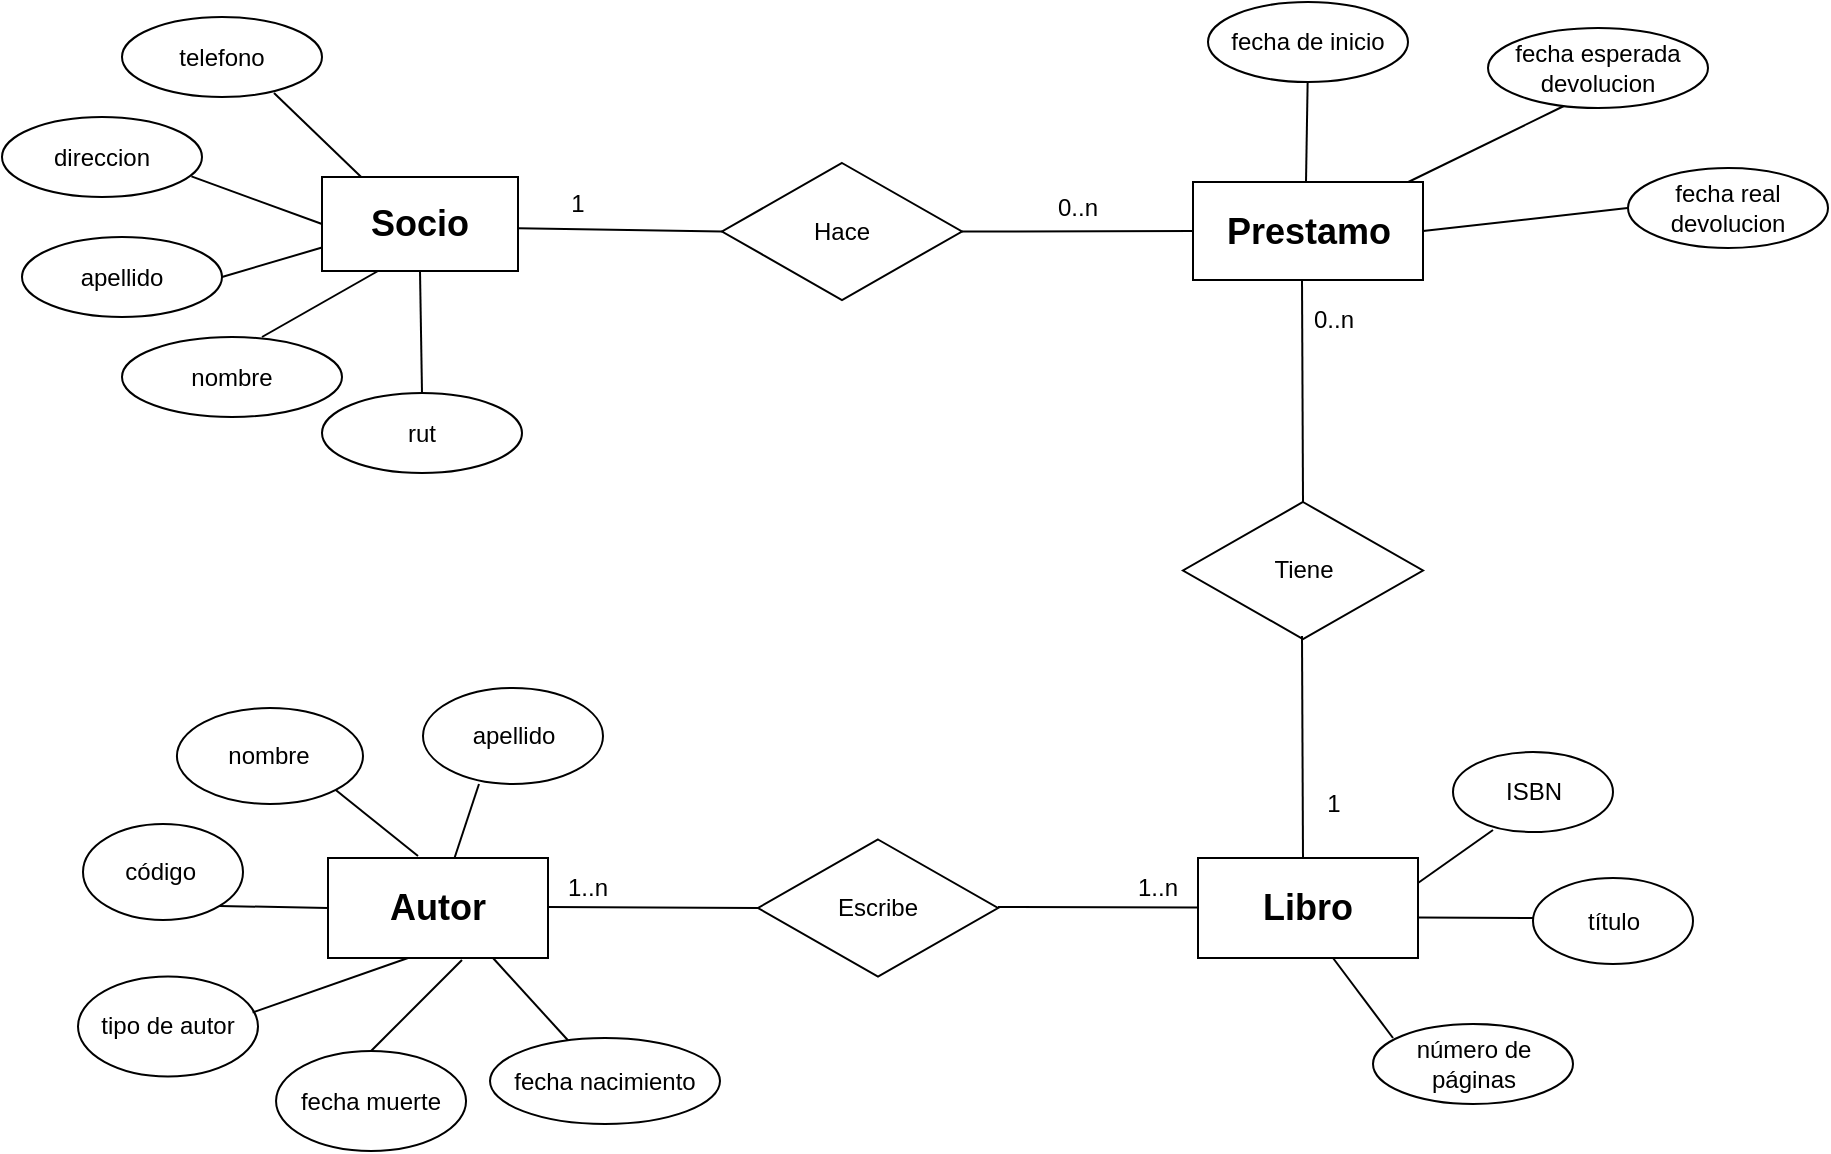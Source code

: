 <mxfile version="14.9.6" type="device" pages="3"><diagram name="modelo conceptual" id="GBG5-qgrnZWgDT4U9TlU"><mxGraphModel dx="1320" dy="2150" grid="1" gridSize="10" guides="1" tooltips="1" connect="1" arrows="1" fold="1" page="1" pageScale="1" pageWidth="1100" pageHeight="850" math="0" shadow="0"><root><mxCell id="XagGExb6PSzuwnZcGFYz-0"/><mxCell id="XagGExb6PSzuwnZcGFYz-1" parent="XagGExb6PSzuwnZcGFYz-0"/><mxCell id="XagGExb6PSzuwnZcGFYz-2" value="&lt;h2&gt;Prestamo&lt;/h2&gt;" style="rounded=0;whiteSpace=wrap;html=1;" vertex="1" parent="XagGExb6PSzuwnZcGFYz-1"><mxGeometry x="677.5" y="-1520" width="115" height="49" as="geometry"/></mxCell><mxCell id="XagGExb6PSzuwnZcGFYz-3" value="fecha de inicio" style="ellipse;whiteSpace=wrap;html=1;align=center;" vertex="1" parent="XagGExb6PSzuwnZcGFYz-1"><mxGeometry x="685" y="-1610" width="100" height="40" as="geometry"/></mxCell><mxCell id="XagGExb6PSzuwnZcGFYz-4" value="fecha esperada devolucion" style="ellipse;whiteSpace=wrap;html=1;align=center;" vertex="1" parent="XagGExb6PSzuwnZcGFYz-1"><mxGeometry x="825" y="-1597" width="110" height="40" as="geometry"/></mxCell><mxCell id="XagGExb6PSzuwnZcGFYz-5" value="" style="endArrow=none;html=1;exitX=0.345;exitY=0.975;exitDx=0;exitDy=0;exitPerimeter=0;" edge="1" parent="XagGExb6PSzuwnZcGFYz-1" source="XagGExb6PSzuwnZcGFYz-4" target="XagGExb6PSzuwnZcGFYz-2"><mxGeometry width="50" height="50" relative="1" as="geometry"><mxPoint x="845" y="-1554" as="sourcePoint"/><mxPoint x="854.5" y="-1517" as="targetPoint"/></mxGeometry></mxCell><mxCell id="XagGExb6PSzuwnZcGFYz-6" value="" style="endArrow=none;html=1;" edge="1" parent="XagGExb6PSzuwnZcGFYz-1"><mxGeometry width="50" height="50" relative="1" as="geometry"><mxPoint x="734.82" y="-1570" as="sourcePoint"/><mxPoint x="734" y="-1520" as="targetPoint"/></mxGeometry></mxCell><mxCell id="XagGExb6PSzuwnZcGFYz-7" value="fecha real devolucion" style="ellipse;whiteSpace=wrap;html=1;align=center;" vertex="1" parent="XagGExb6PSzuwnZcGFYz-1"><mxGeometry x="895" y="-1527" width="100" height="40" as="geometry"/></mxCell><mxCell id="XagGExb6PSzuwnZcGFYz-8" value="" style="endArrow=none;html=1;entryX=1;entryY=0.5;entryDx=0;entryDy=0;" edge="1" parent="XagGExb6PSzuwnZcGFYz-1" target="XagGExb6PSzuwnZcGFYz-2"><mxGeometry width="50" height="50" relative="1" as="geometry"><mxPoint x="894.82" y="-1507" as="sourcePoint"/><mxPoint x="814.995" y="-1447.006" as="targetPoint"/></mxGeometry></mxCell><mxCell id="XagGExb6PSzuwnZcGFYz-9" value="&lt;h2&gt;Socio&lt;/h2&gt;" style="rounded=0;whiteSpace=wrap;html=1;" vertex="1" parent="XagGExb6PSzuwnZcGFYz-1"><mxGeometry x="242" y="-1522.5" width="98" height="47" as="geometry"/></mxCell><mxCell id="XagGExb6PSzuwnZcGFYz-10" value="rut" style="ellipse;whiteSpace=wrap;html=1;align=center;" vertex="1" parent="XagGExb6PSzuwnZcGFYz-1"><mxGeometry x="242" y="-1414.5" width="100" height="40" as="geometry"/></mxCell><mxCell id="XagGExb6PSzuwnZcGFYz-11" value="nombre" style="ellipse;whiteSpace=wrap;html=1;align=center;" vertex="1" parent="XagGExb6PSzuwnZcGFYz-1"><mxGeometry x="142" y="-1442.5" width="110" height="40" as="geometry"/></mxCell><mxCell id="XagGExb6PSzuwnZcGFYz-12" value="" style="endArrow=none;html=1;exitX=0.5;exitY=1;exitDx=0;exitDy=0;entryX=0.5;entryY=0;entryDx=0;entryDy=0;" edge="1" parent="XagGExb6PSzuwnZcGFYz-1" source="XagGExb6PSzuwnZcGFYz-9" target="XagGExb6PSzuwnZcGFYz-10"><mxGeometry width="50" height="50" relative="1" as="geometry"><mxPoint x="292.32" y="-1462.5" as="sourcePoint"/><mxPoint x="280" y="-1414.5" as="targetPoint"/></mxGeometry></mxCell><mxCell id="XagGExb6PSzuwnZcGFYz-13" value="apellido" style="ellipse;whiteSpace=wrap;html=1;align=center;" vertex="1" parent="XagGExb6PSzuwnZcGFYz-1"><mxGeometry x="92" y="-1492.5" width="100" height="40" as="geometry"/></mxCell><mxCell id="XagGExb6PSzuwnZcGFYz-14" value="direccion" style="ellipse;whiteSpace=wrap;html=1;align=center;" vertex="1" parent="XagGExb6PSzuwnZcGFYz-1"><mxGeometry x="82" y="-1552.5" width="100" height="40" as="geometry"/></mxCell><mxCell id="XagGExb6PSzuwnZcGFYz-15" value="telefono" style="ellipse;whiteSpace=wrap;html=1;align=center;" vertex="1" parent="XagGExb6PSzuwnZcGFYz-1"><mxGeometry x="142" y="-1602.5" width="100" height="40" as="geometry"/></mxCell><mxCell id="XagGExb6PSzuwnZcGFYz-16" value="" style="endArrow=none;html=1;" edge="1" parent="XagGExb6PSzuwnZcGFYz-1"><mxGeometry width="50" height="50" relative="1" as="geometry"><mxPoint x="270" y="-1475.5" as="sourcePoint"/><mxPoint x="212" y="-1442.5" as="targetPoint"/><Array as="points"/></mxGeometry></mxCell><mxCell id="XagGExb6PSzuwnZcGFYz-17" value="" style="endArrow=none;html=1;entryX=1;entryY=0.5;entryDx=0;entryDy=0;exitX=0;exitY=0.75;exitDx=0;exitDy=0;" edge="1" parent="XagGExb6PSzuwnZcGFYz-1" source="XagGExb6PSzuwnZcGFYz-9" target="XagGExb6PSzuwnZcGFYz-13"><mxGeometry width="50" height="50" relative="1" as="geometry"><mxPoint x="234" y="-1492.5" as="sourcePoint"/><mxPoint x="192" y="-1462.5" as="targetPoint"/><Array as="points"/></mxGeometry></mxCell><mxCell id="XagGExb6PSzuwnZcGFYz-18" value="" style="endArrow=none;html=1;entryX=0.2;entryY=0;entryDx=0;entryDy=0;entryPerimeter=0;" edge="1" parent="XagGExb6PSzuwnZcGFYz-1" target="XagGExb6PSzuwnZcGFYz-9"><mxGeometry width="50" height="50" relative="1" as="geometry"><mxPoint x="218" y="-1564.5" as="sourcePoint"/><mxPoint x="256" y="-1534.5" as="targetPoint"/><Array as="points"/></mxGeometry></mxCell><mxCell id="XagGExb6PSzuwnZcGFYz-19" value="" style="endArrow=none;html=1;entryX=0;entryY=0.5;entryDx=0;entryDy=0;" edge="1" parent="XagGExb6PSzuwnZcGFYz-1" target="XagGExb6PSzuwnZcGFYz-9"><mxGeometry width="50" height="50" relative="1" as="geometry"><mxPoint x="176.708" y="-1522.787" as="sourcePoint"/><mxPoint x="232.04" y="-1510.5" as="targetPoint"/><Array as="points"/></mxGeometry></mxCell><mxCell id="XagGExb6PSzuwnZcGFYz-20" value="Hace" style="rhombus;whiteSpace=wrap;html=1;" vertex="1" parent="XagGExb6PSzuwnZcGFYz-1"><mxGeometry x="442" y="-1529.5" width="120" height="68.5" as="geometry"/></mxCell><mxCell id="XagGExb6PSzuwnZcGFYz-21" value="" style="endArrow=none;html=1;entryX=0;entryY=0.5;entryDx=0;entryDy=0;exitX=1;exitY=0.545;exitDx=0;exitDy=0;exitPerimeter=0;" edge="1" parent="XagGExb6PSzuwnZcGFYz-1" source="XagGExb6PSzuwnZcGFYz-9" target="XagGExb6PSzuwnZcGFYz-20"><mxGeometry width="50" height="50" relative="1" as="geometry"><mxPoint x="352" y="-1495.5" as="sourcePoint"/><mxPoint x="422" y="-1498.5" as="targetPoint"/></mxGeometry></mxCell><mxCell id="XagGExb6PSzuwnZcGFYz-22" value="&lt;h2&gt;Libro&lt;/h2&gt;" style="rounded=0;whiteSpace=wrap;html=1;" vertex="1" parent="XagGExb6PSzuwnZcGFYz-1"><mxGeometry x="680" y="-1182" width="110" height="50" as="geometry"/></mxCell><mxCell id="XagGExb6PSzuwnZcGFYz-23" value="ISBN" style="ellipse;whiteSpace=wrap;html=1;align=center;" vertex="1" parent="XagGExb6PSzuwnZcGFYz-1"><mxGeometry x="807.5" y="-1235" width="80" height="40" as="geometry"/></mxCell><mxCell id="XagGExb6PSzuwnZcGFYz-24" value="título" style="ellipse;whiteSpace=wrap;html=1;align=center;" vertex="1" parent="XagGExb6PSzuwnZcGFYz-1"><mxGeometry x="847.5" y="-1172" width="80" height="43" as="geometry"/></mxCell><mxCell id="XagGExb6PSzuwnZcGFYz-26" value="" style="endArrow=none;html=1;entryX=1;entryY=0.25;entryDx=0;entryDy=0;" edge="1" parent="XagGExb6PSzuwnZcGFYz-1" target="XagGExb6PSzuwnZcGFYz-22"><mxGeometry width="50" height="50" relative="1" as="geometry"><mxPoint x="827.5" y="-1196" as="sourcePoint"/><mxPoint x="675" y="-1142" as="targetPoint"/></mxGeometry></mxCell><mxCell id="XagGExb6PSzuwnZcGFYz-27" value="número de páginas" style="ellipse;whiteSpace=wrap;html=1;align=center;" vertex="1" parent="XagGExb6PSzuwnZcGFYz-1"><mxGeometry x="767.5" y="-1099" width="100" height="40" as="geometry"/></mxCell><mxCell id="XagGExb6PSzuwnZcGFYz-43" value="0..n" style="text;html=1;strokeColor=none;fillColor=none;align=center;verticalAlign=middle;whiteSpace=wrap;rounded=0;sketch=0;" vertex="1" parent="XagGExb6PSzuwnZcGFYz-1"><mxGeometry x="600" y="-1517" width="40" height="20" as="geometry"/></mxCell><mxCell id="XagGExb6PSzuwnZcGFYz-44" value="1" style="text;html=1;strokeColor=none;fillColor=none;align=center;verticalAlign=middle;whiteSpace=wrap;rounded=0;sketch=0;" vertex="1" parent="XagGExb6PSzuwnZcGFYz-1"><mxGeometry x="350" y="-1519.5" width="40" height="20" as="geometry"/></mxCell><mxCell id="XagGExb6PSzuwnZcGFYz-49" value="&lt;h2&gt;Autor&lt;/h2&gt;" style="rounded=0;whiteSpace=wrap;html=1;" vertex="1" parent="XagGExb6PSzuwnZcGFYz-1"><mxGeometry x="245" y="-1182" width="110" height="50" as="geometry"/></mxCell><mxCell id="XagGExb6PSzuwnZcGFYz-56" value="código&amp;nbsp;" style="ellipse;whiteSpace=wrap;html=1;align=center;" vertex="1" parent="XagGExb6PSzuwnZcGFYz-1"><mxGeometry x="122.5" y="-1199" width="80" height="48" as="geometry"/></mxCell><mxCell id="XagGExb6PSzuwnZcGFYz-57" value="nombre" style="ellipse;whiteSpace=wrap;html=1;align=center;" vertex="1" parent="XagGExb6PSzuwnZcGFYz-1"><mxGeometry x="169.46" y="-1257" width="93.04" height="48" as="geometry"/></mxCell><mxCell id="XagGExb6PSzuwnZcGFYz-59" value="apellido" style="ellipse;whiteSpace=wrap;html=1;align=center;" vertex="1" parent="XagGExb6PSzuwnZcGFYz-1"><mxGeometry x="292.5" y="-1267" width="90" height="48" as="geometry"/></mxCell><mxCell id="XagGExb6PSzuwnZcGFYz-61" value="tipo de autor" style="ellipse;whiteSpace=wrap;html=1;align=center;" vertex="1" parent="XagGExb6PSzuwnZcGFYz-1"><mxGeometry x="120" y="-1122.75" width="90" height="50" as="geometry"/></mxCell><mxCell id="XagGExb6PSzuwnZcGFYz-62" value="" style="endArrow=none;html=1;exitX=0.97;exitY=0.36;exitDx=0;exitDy=0;exitPerimeter=0;" edge="1" parent="XagGExb6PSzuwnZcGFYz-1" source="XagGExb6PSzuwnZcGFYz-61"><mxGeometry width="50" height="50" relative="1" as="geometry"><mxPoint x="235" y="-1112" as="sourcePoint"/><mxPoint x="285" y="-1132" as="targetPoint"/></mxGeometry></mxCell><mxCell id="XagGExb6PSzuwnZcGFYz-63" value="fecha nacimiento" style="ellipse;whiteSpace=wrap;html=1;align=center;" vertex="1" parent="XagGExb6PSzuwnZcGFYz-1"><mxGeometry x="326" y="-1092" width="115" height="43" as="geometry"/></mxCell><mxCell id="XagGExb6PSzuwnZcGFYz-64" value="" style="endArrow=none;html=1;entryX=0.75;entryY=1;entryDx=0;entryDy=0;" edge="1" parent="XagGExb6PSzuwnZcGFYz-1" source="XagGExb6PSzuwnZcGFYz-63" target="XagGExb6PSzuwnZcGFYz-49"><mxGeometry width="50" height="50" relative="1" as="geometry"><mxPoint x="235" y="-1027" as="sourcePoint"/><mxPoint x="370" y="-1109" as="targetPoint"/></mxGeometry></mxCell><mxCell id="XagGExb6PSzuwnZcGFYz-68" value="" style="endArrow=none;html=1;entryX=0;entryY=0.5;entryDx=0;entryDy=0;exitX=1;exitY=1;exitDx=0;exitDy=0;" edge="1" parent="XagGExb6PSzuwnZcGFYz-1" source="XagGExb6PSzuwnZcGFYz-56" target="XagGExb6PSzuwnZcGFYz-49"><mxGeometry width="50" height="50" relative="1" as="geometry"><mxPoint x="190" y="-1169" as="sourcePoint"/><mxPoint x="250" y="-1139" as="targetPoint"/></mxGeometry></mxCell><mxCell id="XagGExb6PSzuwnZcGFYz-69" value="" style="endArrow=none;html=1;exitX=0.311;exitY=1;exitDx=0;exitDy=0;exitPerimeter=0;" edge="1" parent="XagGExb6PSzuwnZcGFYz-1" source="XagGExb6PSzuwnZcGFYz-59" target="XagGExb6PSzuwnZcGFYz-49"><mxGeometry width="50" height="50" relative="1" as="geometry"><mxPoint x="196.301" y="-1164.241" as="sourcePoint"/><mxPoint x="255" y="-1147" as="targetPoint"/></mxGeometry></mxCell><mxCell id="XagGExb6PSzuwnZcGFYz-70" value="fecha muerte" style="ellipse;whiteSpace=wrap;html=1;align=center;" vertex="1" parent="XagGExb6PSzuwnZcGFYz-1"><mxGeometry x="219.02" y="-1085.5" width="95" height="50" as="geometry"/></mxCell><mxCell id="XagGExb6PSzuwnZcGFYz-71" value="" style="endArrow=none;html=1;entryX=0.609;entryY=1.02;entryDx=0;entryDy=0;exitX=0.5;exitY=0;exitDx=0;exitDy=0;entryPerimeter=0;" edge="1" parent="XagGExb6PSzuwnZcGFYz-1" source="XagGExb6PSzuwnZcGFYz-70" target="XagGExb6PSzuwnZcGFYz-49"><mxGeometry width="50" height="50" relative="1" as="geometry"><mxPoint x="296.507" y="-1051.948" as="sourcePoint"/><mxPoint x="310" y="-1122" as="targetPoint"/></mxGeometry></mxCell><mxCell id="D4ezFKjHetFp1foCwdSC-1" value="" style="endArrow=none;html=1;entryX=0.409;entryY=-0.02;entryDx=0;entryDy=0;entryPerimeter=0;exitX=1;exitY=1;exitDx=0;exitDy=0;" edge="1" parent="XagGExb6PSzuwnZcGFYz-1" source="XagGExb6PSzuwnZcGFYz-57" target="XagGExb6PSzuwnZcGFYz-49"><mxGeometry width="50" height="50" relative="1" as="geometry"><mxPoint x="252.5" y="-1210" as="sourcePoint"/><mxPoint x="285" y="-1192" as="targetPoint"/></mxGeometry></mxCell><mxCell id="D4ezFKjHetFp1foCwdSC-2" value="" style="endArrow=none;html=1;entryX=1;entryY=0.25;entryDx=0;entryDy=0;" edge="1" parent="XagGExb6PSzuwnZcGFYz-1"><mxGeometry width="50" height="50" relative="1" as="geometry"><mxPoint x="847.5" y="-1152" as="sourcePoint"/><mxPoint x="790" y="-1152.25" as="targetPoint"/></mxGeometry></mxCell><mxCell id="D4ezFKjHetFp1foCwdSC-6" value="" style="endArrow=none;html=1;" edge="1" parent="XagGExb6PSzuwnZcGFYz-1"><mxGeometry width="50" height="50" relative="1" as="geometry"><mxPoint x="777.5" y="-1092" as="sourcePoint"/><mxPoint x="747.5" y="-1132" as="targetPoint"/></mxGeometry></mxCell><mxCell id="D4ezFKjHetFp1foCwdSC-7" value="Escribe" style="rhombus;whiteSpace=wrap;html=1;" vertex="1" parent="XagGExb6PSzuwnZcGFYz-1"><mxGeometry x="460" y="-1191.25" width="120" height="68.5" as="geometry"/></mxCell><mxCell id="D4ezFKjHetFp1foCwdSC-8" value="" style="endArrow=none;html=1;entryX=0;entryY=0.5;entryDx=0;entryDy=0;exitX=1;exitY=0.545;exitDx=0;exitDy=0;exitPerimeter=0;" edge="1" parent="XagGExb6PSzuwnZcGFYz-1" target="D4ezFKjHetFp1foCwdSC-7"><mxGeometry width="50" height="50" relative="1" as="geometry"><mxPoint x="355" y="-1157.5" as="sourcePoint"/><mxPoint x="455" y="-1157.5" as="targetPoint"/></mxGeometry></mxCell><mxCell id="D4ezFKjHetFp1foCwdSC-9" value="" style="endArrow=none;html=1;entryX=0;entryY=0.495;entryDx=0;entryDy=0;exitX=1;exitY=0.5;exitDx=0;exitDy=0;entryPerimeter=0;" edge="1" parent="XagGExb6PSzuwnZcGFYz-1" target="XagGExb6PSzuwnZcGFYz-22"><mxGeometry width="50" height="50" relative="1" as="geometry"><mxPoint x="580" y="-1157.5" as="sourcePoint"/><mxPoint x="675" y="-1157.25" as="targetPoint"/></mxGeometry></mxCell><mxCell id="D4ezFKjHetFp1foCwdSC-12" value="1..n" style="text;html=1;strokeColor=none;fillColor=none;align=center;verticalAlign=middle;whiteSpace=wrap;rounded=0;sketch=0;" vertex="1" parent="XagGExb6PSzuwnZcGFYz-1"><mxGeometry x="640" y="-1177" width="40" height="20" as="geometry"/></mxCell><mxCell id="D4ezFKjHetFp1foCwdSC-13" value="1..n" style="text;html=1;strokeColor=none;fillColor=none;align=center;verticalAlign=middle;whiteSpace=wrap;rounded=0;sketch=0;" vertex="1" parent="XagGExb6PSzuwnZcGFYz-1"><mxGeometry x="355" y="-1177" width="40" height="20" as="geometry"/></mxCell><mxCell id="EhSDGEyrriqgC9Dkad_t-0" value="Tiene" style="rhombus;whiteSpace=wrap;html=1;" vertex="1" parent="XagGExb6PSzuwnZcGFYz-1"><mxGeometry x="672.5" y="-1360" width="120" height="68.5" as="geometry"/></mxCell><mxCell id="EhSDGEyrriqgC9Dkad_t-3" value="" style="endArrow=none;html=1;entryX=0.5;entryY=0;entryDx=0;entryDy=0;" edge="1" parent="XagGExb6PSzuwnZcGFYz-1" target="EhSDGEyrriqgC9Dkad_t-0"><mxGeometry width="50" height="50" relative="1" as="geometry"><mxPoint x="732" y="-1471" as="sourcePoint"/><mxPoint x="732.5" y="-1377" as="targetPoint"/></mxGeometry></mxCell><mxCell id="EhSDGEyrriqgC9Dkad_t-4" value="" style="endArrow=none;html=1;entryX=0.5;entryY=0;entryDx=0;entryDy=0;" edge="1" parent="XagGExb6PSzuwnZcGFYz-1"><mxGeometry width="50" height="50" relative="1" as="geometry"><mxPoint x="732" y="-1293" as="sourcePoint"/><mxPoint x="732.5" y="-1182" as="targetPoint"/></mxGeometry></mxCell><mxCell id="EhSDGEyrriqgC9Dkad_t-6" value="" style="endArrow=none;html=1;entryX=0;entryY=0.5;entryDx=0;entryDy=0;exitX=1;exitY=0.5;exitDx=0;exitDy=0;" edge="1" parent="XagGExb6PSzuwnZcGFYz-1" source="XagGExb6PSzuwnZcGFYz-20" target="XagGExb6PSzuwnZcGFYz-2"><mxGeometry width="50" height="50" relative="1" as="geometry"><mxPoint x="570" y="-1495" as="sourcePoint"/><mxPoint x="664" y="-1490" as="targetPoint"/></mxGeometry></mxCell><mxCell id="35q4FJydd81whCNRlWk8-0" value="0..n" style="text;html=1;strokeColor=none;fillColor=none;align=center;verticalAlign=middle;whiteSpace=wrap;rounded=0;sketch=0;" vertex="1" parent="XagGExb6PSzuwnZcGFYz-1"><mxGeometry x="727.5" y="-1461" width="40" height="20" as="geometry"/></mxCell><mxCell id="zERLQMnfhChrbuSAEgQe-1" value="1" style="text;html=1;strokeColor=none;fillColor=none;align=center;verticalAlign=middle;whiteSpace=wrap;rounded=0;sketch=0;" vertex="1" parent="XagGExb6PSzuwnZcGFYz-1"><mxGeometry x="727.5" y="-1219" width="40" height="20" as="geometry"/></mxCell></root></mxGraphModel></diagram><diagram name="modelo lógico" id="n8UdoJW3yTMSpD-DQdee"><mxGraphModel dx="1320" dy="450" grid="1" gridSize="10" guides="1" tooltips="1" connect="1" arrows="1" fold="1" page="1" pageScale="1" pageWidth="1100" pageHeight="850" math="0" shadow="0"><root><mxCell id="yWZ3XMEmNyBt7MQqmBtU-0"/><mxCell id="yWZ3XMEmNyBt7MQqmBtU-1" parent="yWZ3XMEmNyBt7MQqmBtU-0"/><mxCell id="yWZ3XMEmNyBt7MQqmBtU-2" value="Socio" style="swimlane;fontStyle=0;childLayout=stackLayout;horizontal=1;startSize=26;horizontalStack=0;resizeParent=1;resizeParentMax=0;resizeLast=0;collapsible=1;marginBottom=0;rounded=0;sketch=0;" vertex="1" parent="yWZ3XMEmNyBt7MQqmBtU-1"><mxGeometry x="80" y="40" width="160" height="156" as="geometry"/></mxCell><mxCell id="yWZ3XMEmNyBt7MQqmBtU-3" value="rut [PK]" style="text;strokeColor=none;fillColor=none;align=left;verticalAlign=top;spacingLeft=4;spacingRight=4;overflow=hidden;rotatable=0;points=[[0,0.5],[1,0.5]];portConstraint=eastwest;" vertex="1" parent="yWZ3XMEmNyBt7MQqmBtU-2"><mxGeometry y="26" width="160" height="26" as="geometry"/></mxCell><mxCell id="yWZ3XMEmNyBt7MQqmBtU-4" value="nombre" style="text;strokeColor=none;fillColor=none;align=left;verticalAlign=top;spacingLeft=4;spacingRight=4;overflow=hidden;rotatable=0;points=[[0,0.5],[1,0.5]];portConstraint=eastwest;" vertex="1" parent="yWZ3XMEmNyBt7MQqmBtU-2"><mxGeometry y="52" width="160" height="26" as="geometry"/></mxCell><mxCell id="yWZ3XMEmNyBt7MQqmBtU-5" value="apellido" style="text;strokeColor=none;fillColor=none;align=left;verticalAlign=top;spacingLeft=4;spacingRight=4;overflow=hidden;rotatable=0;points=[[0,0.5],[1,0.5]];portConstraint=eastwest;" vertex="1" parent="yWZ3XMEmNyBt7MQqmBtU-2"><mxGeometry y="78" width="160" height="26" as="geometry"/></mxCell><mxCell id="yWZ3XMEmNyBt7MQqmBtU-6" value="direccion" style="text;strokeColor=none;fillColor=none;align=left;verticalAlign=top;spacingLeft=4;spacingRight=4;overflow=hidden;rotatable=0;points=[[0,0.5],[1,0.5]];portConstraint=eastwest;rounded=0;sketch=0;" vertex="1" parent="yWZ3XMEmNyBt7MQqmBtU-2"><mxGeometry y="104" width="160" height="26" as="geometry"/></mxCell><mxCell id="yWZ3XMEmNyBt7MQqmBtU-7" value="telefono" style="text;strokeColor=none;fillColor=none;align=left;verticalAlign=top;spacingLeft=4;spacingRight=4;overflow=hidden;rotatable=0;points=[[0,0.5],[1,0.5]];portConstraint=eastwest;rounded=0;sketch=0;" vertex="1" parent="yWZ3XMEmNyBt7MQqmBtU-2"><mxGeometry y="130" width="160" height="26" as="geometry"/></mxCell><mxCell id="yWZ3XMEmNyBt7MQqmBtU-12" value="Prestamo" style="swimlane;fontStyle=0;childLayout=stackLayout;horizontal=1;startSize=26;horizontalStack=0;resizeParent=1;resizeParentMax=0;resizeLast=0;collapsible=1;marginBottom=0;rounded=0;sketch=0;" vertex="1" parent="yWZ3XMEmNyBt7MQqmBtU-1"><mxGeometry x="360" y="40" width="160" height="182" as="geometry"/></mxCell><mxCell id="yWZ3XMEmNyBt7MQqmBtU-13" value="id [PK]" style="text;strokeColor=none;fillColor=none;align=left;verticalAlign=top;spacingLeft=4;spacingRight=4;overflow=hidden;rotatable=0;points=[[0,0.5],[1,0.5]];portConstraint=eastwest;" vertex="1" parent="yWZ3XMEmNyBt7MQqmBtU-12"><mxGeometry y="26" width="160" height="26" as="geometry"/></mxCell><mxCell id="yWZ3XMEmNyBt7MQqmBtU-14" value="id_socio [FK]" style="text;strokeColor=none;fillColor=none;align=left;verticalAlign=top;spacingLeft=4;spacingRight=4;overflow=hidden;rotatable=0;points=[[0,0.5],[1,0.5]];portConstraint=eastwest;" vertex="1" parent="yWZ3XMEmNyBt7MQqmBtU-12"><mxGeometry y="52" width="160" height="26" as="geometry"/></mxCell><mxCell id="eT_Gb_eYFRn7RsRx6z0A-3" value="id_libro [FK]" style="text;strokeColor=none;fillColor=none;align=left;verticalAlign=top;spacingLeft=4;spacingRight=4;overflow=hidden;rotatable=0;points=[[0,0.5],[1,0.5]];portConstraint=eastwest;" vertex="1" parent="yWZ3XMEmNyBt7MQqmBtU-12"><mxGeometry y="78" width="160" height="26" as="geometry"/></mxCell><mxCell id="yWZ3XMEmNyBt7MQqmBtU-16" value="fecha inicio" style="text;strokeColor=none;fillColor=none;align=left;verticalAlign=top;spacingLeft=4;spacingRight=4;overflow=hidden;rotatable=0;points=[[0,0.5],[1,0.5]];portConstraint=eastwest;" vertex="1" parent="yWZ3XMEmNyBt7MQqmBtU-12"><mxGeometry y="104" width="160" height="26" as="geometry"/></mxCell><mxCell id="yWZ3XMEmNyBt7MQqmBtU-17" value="fecha esperada devolucion" style="text;strokeColor=none;fillColor=none;align=left;verticalAlign=top;spacingLeft=4;spacingRight=4;overflow=hidden;rotatable=0;points=[[0,0.5],[1,0.5]];portConstraint=eastwest;" vertex="1" parent="yWZ3XMEmNyBt7MQqmBtU-12"><mxGeometry y="130" width="160" height="26" as="geometry"/></mxCell><mxCell id="yWZ3XMEmNyBt7MQqmBtU-18" value="fecha real devolucion" style="text;strokeColor=none;fillColor=none;align=left;verticalAlign=top;spacingLeft=4;spacingRight=4;overflow=hidden;rotatable=0;points=[[0,0.5],[1,0.5]];portConstraint=eastwest;rounded=0;sketch=0;" vertex="1" parent="yWZ3XMEmNyBt7MQqmBtU-12"><mxGeometry y="156" width="160" height="26" as="geometry"/></mxCell><mxCell id="yWZ3XMEmNyBt7MQqmBtU-19" value="" style="endArrow=none;html=1;" edge="1" parent="yWZ3XMEmNyBt7MQqmBtU-1"><mxGeometry width="50" height="50" relative="1" as="geometry"><mxPoint x="240" y="121" as="sourcePoint"/><mxPoint x="360" y="121" as="targetPoint"/></mxGeometry></mxCell><mxCell id="yWZ3XMEmNyBt7MQqmBtU-20" value="1" style="text;html=1;strokeColor=none;fillColor=none;align=center;verticalAlign=middle;whiteSpace=wrap;rounded=0;sketch=0;" vertex="1" parent="yWZ3XMEmNyBt7MQqmBtU-1"><mxGeometry x="240" y="100" width="40" height="20" as="geometry"/></mxCell><mxCell id="yWZ3XMEmNyBt7MQqmBtU-24" value="0..n" style="text;html=1;strokeColor=none;fillColor=none;align=center;verticalAlign=middle;whiteSpace=wrap;rounded=0;sketch=0;" vertex="1" parent="yWZ3XMEmNyBt7MQqmBtU-1"><mxGeometry x="320" y="100" width="40" height="20" as="geometry"/></mxCell><mxCell id="1qu_aNKZKiLM-6sf4G-7-4" value="" style="endArrow=none;html=1;" edge="1" parent="yWZ3XMEmNyBt7MQqmBtU-1"><mxGeometry width="50" height="50" relative="1" as="geometry"><mxPoint x="520" y="121" as="sourcePoint"/><mxPoint x="640" y="121" as="targetPoint"/></mxGeometry></mxCell><mxCell id="1qu_aNKZKiLM-6sf4G-7-5" value="1" style="text;html=1;strokeColor=none;fillColor=none;align=center;verticalAlign=middle;whiteSpace=wrap;rounded=0;sketch=0;" vertex="1" parent="yWZ3XMEmNyBt7MQqmBtU-1"><mxGeometry x="600" y="100" width="40" height="20" as="geometry"/></mxCell><mxCell id="1qu_aNKZKiLM-6sf4G-7-6" value="0..n" style="text;html=1;strokeColor=none;fillColor=none;align=center;verticalAlign=middle;whiteSpace=wrap;rounded=0;sketch=0;" vertex="1" parent="yWZ3XMEmNyBt7MQqmBtU-1"><mxGeometry x="520" y="100" width="40" height="20" as="geometry"/></mxCell><mxCell id="HV5zDLEGL2GszbcBBp9F-0" value="Libro" style="swimlane;fontStyle=0;childLayout=stackLayout;horizontal=1;startSize=26;horizontalStack=0;resizeParent=1;resizeParentMax=0;resizeLast=0;collapsible=1;marginBottom=0;rounded=0;sketch=0;" vertex="1" parent="yWZ3XMEmNyBt7MQqmBtU-1"><mxGeometry x="640" y="40" width="181" height="130" as="geometry"/></mxCell><mxCell id="HV5zDLEGL2GszbcBBp9F-1" value="ISBN [PK]" style="text;strokeColor=none;fillColor=none;align=left;verticalAlign=top;spacingLeft=4;spacingRight=4;overflow=hidden;rotatable=0;points=[[0,0.5],[1,0.5]];portConstraint=eastwest;" vertex="1" parent="HV5zDLEGL2GszbcBBp9F-0"><mxGeometry y="26" width="181" height="26" as="geometry"/></mxCell><mxCell id="HV5zDLEGL2GszbcBBp9F-2" value="título" style="text;strokeColor=none;fillColor=none;align=left;verticalAlign=top;spacingLeft=4;spacingRight=4;overflow=hidden;rotatable=0;points=[[0,0.5],[1,0.5]];portConstraint=eastwest;" vertex="1" parent="HV5zDLEGL2GszbcBBp9F-0"><mxGeometry y="52" width="181" height="26" as="geometry"/></mxCell><mxCell id="HV5zDLEGL2GszbcBBp9F-3" value="paginas" style="text;strokeColor=none;fillColor=none;align=left;verticalAlign=top;spacingLeft=4;spacingRight=4;overflow=hidden;rotatable=0;points=[[0,0.5],[1,0.5]];portConstraint=eastwest;" vertex="1" parent="HV5zDLEGL2GszbcBBp9F-0"><mxGeometry y="78" width="181" height="26" as="geometry"/></mxCell><mxCell id="HV5zDLEGL2GszbcBBp9F-4" value="stock" style="text;strokeColor=none;fillColor=none;align=left;verticalAlign=top;spacingLeft=4;spacingRight=4;overflow=hidden;rotatable=0;points=[[0,0.5],[1,0.5]];portConstraint=eastwest;" vertex="1" parent="HV5zDLEGL2GszbcBBp9F-0"><mxGeometry y="104" width="181" height="26" as="geometry"/></mxCell><mxCell id="HV5zDLEGL2GszbcBBp9F-5" value="Autor" style="swimlane;fontStyle=0;childLayout=stackLayout;horizontal=1;startSize=26;horizontalStack=0;resizeParent=1;resizeParentMax=0;resizeLast=0;collapsible=1;marginBottom=0;rounded=0;sketch=0;" vertex="1" parent="yWZ3XMEmNyBt7MQqmBtU-1"><mxGeometry x="640" y="440" width="180" height="156" as="geometry"/></mxCell><mxCell id="HV5zDLEGL2GszbcBBp9F-6" value="codigo del autor [PK]" style="text;strokeColor=none;fillColor=none;align=left;verticalAlign=top;spacingLeft=4;spacingRight=4;overflow=hidden;rotatable=0;points=[[0,0.5],[1,0.5]];portConstraint=eastwest;rounded=0;sketch=0;" vertex="1" parent="HV5zDLEGL2GszbcBBp9F-5"><mxGeometry y="26" width="180" height="26" as="geometry"/></mxCell><mxCell id="HV5zDLEGL2GszbcBBp9F-7" value="nombre autor" style="text;strokeColor=none;fillColor=none;align=left;verticalAlign=top;spacingLeft=4;spacingRight=4;overflow=hidden;rotatable=0;points=[[0,0.5],[1,0.5]];portConstraint=eastwest;rounded=0;sketch=0;" vertex="1" parent="HV5zDLEGL2GszbcBBp9F-5"><mxGeometry y="52" width="180" height="26" as="geometry"/></mxCell><mxCell id="HV5zDLEGL2GszbcBBp9F-8" value="apellido autor" style="text;strokeColor=none;fillColor=none;align=left;verticalAlign=top;spacingLeft=4;spacingRight=4;overflow=hidden;rotatable=0;points=[[0,0.5],[1,0.5]];portConstraint=eastwest;rounded=0;sketch=0;" vertex="1" parent="HV5zDLEGL2GszbcBBp9F-5"><mxGeometry y="78" width="180" height="26" as="geometry"/></mxCell><mxCell id="HV5zDLEGL2GszbcBBp9F-9" value="fecha de nacimiento" style="text;strokeColor=none;fillColor=none;align=left;verticalAlign=top;spacingLeft=4;spacingRight=4;overflow=hidden;rotatable=0;points=[[0,0.5],[1,0.5]];portConstraint=eastwest;rounded=0;sketch=0;" vertex="1" parent="HV5zDLEGL2GszbcBBp9F-5"><mxGeometry y="104" width="180" height="26" as="geometry"/></mxCell><mxCell id="HV5zDLEGL2GszbcBBp9F-10" value="fecha de muerte" style="text;strokeColor=none;fillColor=none;align=left;verticalAlign=top;spacingLeft=4;spacingRight=4;overflow=hidden;rotatable=0;points=[[0,0.5],[1,0.5]];portConstraint=eastwest;rounded=0;sketch=0;" vertex="1" parent="HV5zDLEGL2GszbcBBp9F-5"><mxGeometry y="130" width="180" height="26" as="geometry"/></mxCell><mxCell id="HV5zDLEGL2GszbcBBp9F-11" value="Libro-Autor" style="swimlane;fontStyle=0;childLayout=stackLayout;horizontal=1;startSize=26;horizontalStack=0;resizeParent=1;resizeParentMax=0;resizeLast=0;collapsible=1;marginBottom=0;rounded=0;sketch=0;" vertex="1" parent="yWZ3XMEmNyBt7MQqmBtU-1"><mxGeometry x="641" y="250" width="180" height="104" as="geometry"/></mxCell><mxCell id="HV5zDLEGL2GszbcBBp9F-12" value="id_libro [PK] [FK]" style="text;strokeColor=none;fillColor=none;align=left;verticalAlign=top;spacingLeft=4;spacingRight=4;overflow=hidden;rotatable=0;points=[[0,0.5],[1,0.5]];portConstraint=eastwest;" vertex="1" parent="HV5zDLEGL2GszbcBBp9F-11"><mxGeometry y="26" width="180" height="26" as="geometry"/></mxCell><mxCell id="HV5zDLEGL2GszbcBBp9F-13" value="id_autor [PK] [FK]" style="text;strokeColor=none;fillColor=none;align=left;verticalAlign=top;spacingLeft=4;spacingRight=4;overflow=hidden;rotatable=0;points=[[0,0.5],[1,0.5]];portConstraint=eastwest;" vertex="1" parent="HV5zDLEGL2GszbcBBp9F-11"><mxGeometry y="52" width="180" height="26" as="geometry"/></mxCell><mxCell id="HV5zDLEGL2GszbcBBp9F-14" value="tipo de autor" style="text;strokeColor=none;fillColor=none;align=left;verticalAlign=top;spacingLeft=4;spacingRight=4;overflow=hidden;rotatable=0;points=[[0,0.5],[1,0.5]];portConstraint=eastwest;" vertex="1" parent="HV5zDLEGL2GszbcBBp9F-11"><mxGeometry y="78" width="180" height="26" as="geometry"/></mxCell><mxCell id="HV5zDLEGL2GszbcBBp9F-15" value="n" style="text;html=1;strokeColor=none;fillColor=none;align=center;verticalAlign=middle;whiteSpace=wrap;rounded=0;sketch=0;" vertex="1" parent="yWZ3XMEmNyBt7MQqmBtU-1"><mxGeometry x="680" y="229" width="40" height="20" as="geometry"/></mxCell><mxCell id="HV5zDLEGL2GszbcBBp9F-16" value="n" style="text;html=1;strokeColor=none;fillColor=none;align=center;verticalAlign=middle;whiteSpace=wrap;rounded=0;sketch=0;" vertex="1" parent="yWZ3XMEmNyBt7MQqmBtU-1"><mxGeometry x="680" y="354" width="40" height="20" as="geometry"/></mxCell><mxCell id="HV5zDLEGL2GszbcBBp9F-17" value="1" style="text;html=1;strokeColor=none;fillColor=none;align=center;verticalAlign=middle;whiteSpace=wrap;rounded=0;sketch=0;" vertex="1" parent="yWZ3XMEmNyBt7MQqmBtU-1"><mxGeometry x="680" y="420" width="40" height="20" as="geometry"/></mxCell><mxCell id="HV5zDLEGL2GszbcBBp9F-18" value="1" style="text;html=1;strokeColor=none;fillColor=none;align=center;verticalAlign=middle;whiteSpace=wrap;rounded=0;sketch=0;" vertex="1" parent="yWZ3XMEmNyBt7MQqmBtU-1"><mxGeometry x="680" y="170" width="40" height="20" as="geometry"/></mxCell><mxCell id="HV5zDLEGL2GszbcBBp9F-19" value="" style="endArrow=none;html=1;" edge="1" parent="yWZ3XMEmNyBt7MQqmBtU-1"><mxGeometry width="50" height="50" relative="1" as="geometry"><mxPoint x="727" y="250" as="sourcePoint"/><mxPoint x="727" y="170" as="targetPoint"/></mxGeometry></mxCell><mxCell id="HV5zDLEGL2GszbcBBp9F-20" value="" style="endArrow=none;html=1;exitX=0.5;exitY=0;exitDx=0;exitDy=0;" edge="1" parent="yWZ3XMEmNyBt7MQqmBtU-1" source="HV5zDLEGL2GszbcBBp9F-5"><mxGeometry width="50" height="50" relative="1" as="geometry"><mxPoint x="730" y="434" as="sourcePoint"/><mxPoint x="730" y="354" as="targetPoint"/></mxGeometry></mxCell></root></mxGraphModel></diagram><diagram name="modelo físico" id="McfQ4ciIYlSjiXNZC9Vn"><mxGraphModel dx="1320" dy="450" grid="1" gridSize="10" guides="1" tooltips="1" connect="1" arrows="1" fold="1" page="1" pageScale="1" pageWidth="1100" pageHeight="850" math="0" shadow="0"><root><mxCell id="uTc_x4YlK_oza0hnQ0H4-0"/><mxCell id="uTc_x4YlK_oza0hnQ0H4-1" parent="uTc_x4YlK_oza0hnQ0H4-0"/><mxCell id="uTc_x4YlK_oza0hnQ0H4-2" value="Socio" style="swimlane;fontStyle=0;childLayout=stackLayout;horizontal=1;startSize=26;horizontalStack=0;resizeParent=1;resizeParentMax=0;resizeLast=0;collapsible=1;marginBottom=0;rounded=0;sketch=0;" vertex="1" parent="uTc_x4YlK_oza0hnQ0H4-1"><mxGeometry x="80" y="40" width="160" height="156" as="geometry"/></mxCell><mxCell id="uTc_x4YlK_oza0hnQ0H4-3" value="rut: VARCHAR(12) [PK]" style="text;strokeColor=none;fillColor=none;align=left;verticalAlign=top;spacingLeft=4;spacingRight=4;overflow=hidden;rotatable=0;points=[[0,0.5],[1,0.5]];portConstraint=eastwest;" vertex="1" parent="uTc_x4YlK_oza0hnQ0H4-2"><mxGeometry y="26" width="160" height="26" as="geometry"/></mxCell><mxCell id="uTc_x4YlK_oza0hnQ0H4-4" value="nombre: VARCHAR(50)" style="text;strokeColor=none;fillColor=none;align=left;verticalAlign=top;spacingLeft=4;spacingRight=4;overflow=hidden;rotatable=0;points=[[0,0.5],[1,0.5]];portConstraint=eastwest;" vertex="1" parent="uTc_x4YlK_oza0hnQ0H4-2"><mxGeometry y="52" width="160" height="26" as="geometry"/></mxCell><mxCell id="uTc_x4YlK_oza0hnQ0H4-5" value="apellido: VARCHAR(50)" style="text;strokeColor=none;fillColor=none;align=left;verticalAlign=top;spacingLeft=4;spacingRight=4;overflow=hidden;rotatable=0;points=[[0,0.5],[1,0.5]];portConstraint=eastwest;" vertex="1" parent="uTc_x4YlK_oza0hnQ0H4-2"><mxGeometry y="78" width="160" height="26" as="geometry"/></mxCell><mxCell id="uTc_x4YlK_oza0hnQ0H4-6" value="direccion: VARCHAR(100)" style="text;strokeColor=none;fillColor=none;align=left;verticalAlign=top;spacingLeft=4;spacingRight=4;overflow=hidden;rotatable=0;points=[[0,0.5],[1,0.5]];portConstraint=eastwest;rounded=0;sketch=0;" vertex="1" parent="uTc_x4YlK_oza0hnQ0H4-2"><mxGeometry y="104" width="160" height="26" as="geometry"/></mxCell><mxCell id="uTc_x4YlK_oza0hnQ0H4-7" value="telefono: INT " style="text;strokeColor=none;fillColor=none;align=left;verticalAlign=top;spacingLeft=4;spacingRight=4;overflow=hidden;rotatable=0;points=[[0,0.5],[1,0.5]];portConstraint=eastwest;rounded=0;sketch=0;" vertex="1" parent="uTc_x4YlK_oza0hnQ0H4-2"><mxGeometry y="130" width="160" height="26" as="geometry"/></mxCell><mxCell id="uTc_x4YlK_oza0hnQ0H4-8" value="Libro" style="swimlane;fontStyle=0;childLayout=stackLayout;horizontal=1;startSize=26;horizontalStack=0;resizeParent=1;resizeParentMax=0;resizeLast=0;collapsible=1;marginBottom=0;rounded=0;sketch=0;" vertex="1" parent="uTc_x4YlK_oza0hnQ0H4-1"><mxGeometry x="680" y="40" width="181" height="130" as="geometry"/></mxCell><mxCell id="uTc_x4YlK_oza0hnQ0H4-9" value="ISBN: BIGINT [PK]" style="text;strokeColor=none;fillColor=none;align=left;verticalAlign=top;spacingLeft=4;spacingRight=4;overflow=hidden;rotatable=0;points=[[0,0.5],[1,0.5]];portConstraint=eastwest;" vertex="1" parent="uTc_x4YlK_oza0hnQ0H4-8"><mxGeometry y="26" width="181" height="26" as="geometry"/></mxCell><mxCell id="uTc_x4YlK_oza0hnQ0H4-10" value="título: VARCHAR(100)" style="text;strokeColor=none;fillColor=none;align=left;verticalAlign=top;spacingLeft=4;spacingRight=4;overflow=hidden;rotatable=0;points=[[0,0.5],[1,0.5]];portConstraint=eastwest;" vertex="1" parent="uTc_x4YlK_oza0hnQ0H4-8"><mxGeometry y="52" width="181" height="26" as="geometry"/></mxCell><mxCell id="uTc_x4YlK_oza0hnQ0H4-11" value="paginas: INT" style="text;strokeColor=none;fillColor=none;align=left;verticalAlign=top;spacingLeft=4;spacingRight=4;overflow=hidden;rotatable=0;points=[[0,0.5],[1,0.5]];portConstraint=eastwest;" vertex="1" parent="uTc_x4YlK_oza0hnQ0H4-8"><mxGeometry y="78" width="181" height="26" as="geometry"/></mxCell><mxCell id="rCXfDY_w3b2zC_IE2mOu-1" value="stock: INT CHECK (stock &gt;= 0)" style="text;strokeColor=none;fillColor=none;align=left;verticalAlign=top;spacingLeft=4;spacingRight=4;overflow=hidden;rotatable=0;points=[[0,0.5],[1,0.5]];portConstraint=eastwest;" vertex="1" parent="uTc_x4YlK_oza0hnQ0H4-8"><mxGeometry y="104" width="181" height="26" as="geometry"/></mxCell><mxCell id="uTc_x4YlK_oza0hnQ0H4-12" value="Prestamo" style="swimlane;fontStyle=0;childLayout=stackLayout;horizontal=1;startSize=26;horizontalStack=0;resizeParent=1;resizeParentMax=0;resizeLast=0;collapsible=1;marginBottom=0;rounded=0;sketch=0;" vertex="1" parent="uTc_x4YlK_oza0hnQ0H4-1"><mxGeometry x="360" y="40" width="200" height="182" as="geometry"/></mxCell><mxCell id="uTc_x4YlK_oza0hnQ0H4-13" value="id: SERIAL [PK]" style="text;strokeColor=none;fillColor=none;align=left;verticalAlign=top;spacingLeft=4;spacingRight=4;overflow=hidden;rotatable=0;points=[[0,0.5],[1,0.5]];portConstraint=eastwest;" vertex="1" parent="uTc_x4YlK_oza0hnQ0H4-12"><mxGeometry y="26" width="200" height="26" as="geometry"/></mxCell><mxCell id="uTc_x4YlK_oza0hnQ0H4-14" value="id_socio: VARCHAR (100) [FK]" style="text;strokeColor=none;fillColor=none;align=left;verticalAlign=top;spacingLeft=4;spacingRight=4;overflow=hidden;rotatable=0;points=[[0,0.5],[1,0.5]];portConstraint=eastwest;" vertex="1" parent="uTc_x4YlK_oza0hnQ0H4-12"><mxGeometry y="52" width="200" height="26" as="geometry"/></mxCell><mxCell id="uTc_x4YlK_oza0hnQ0H4-15" value="id_libro: BIGINT [FK]" style="text;strokeColor=none;fillColor=none;align=left;verticalAlign=top;spacingLeft=4;spacingRight=4;overflow=hidden;rotatable=0;points=[[0,0.5],[1,0.5]];portConstraint=eastwest;" vertex="1" parent="uTc_x4YlK_oza0hnQ0H4-12"><mxGeometry y="78" width="200" height="26" as="geometry"/></mxCell><mxCell id="uTc_x4YlK_oza0hnQ0H4-16" value="fecha inicio: DATE" style="text;strokeColor=none;fillColor=none;align=left;verticalAlign=top;spacingLeft=4;spacingRight=4;overflow=hidden;rotatable=0;points=[[0,0.5],[1,0.5]];portConstraint=eastwest;" vertex="1" parent="uTc_x4YlK_oza0hnQ0H4-12"><mxGeometry y="104" width="200" height="26" as="geometry"/></mxCell><mxCell id="uTc_x4YlK_oza0hnQ0H4-17" value="fecha esperada devolucion: DATE" style="text;strokeColor=none;fillColor=none;align=left;verticalAlign=top;spacingLeft=4;spacingRight=4;overflow=hidden;rotatable=0;points=[[0,0.5],[1,0.5]];portConstraint=eastwest;" vertex="1" parent="uTc_x4YlK_oza0hnQ0H4-12"><mxGeometry y="130" width="200" height="26" as="geometry"/></mxCell><mxCell id="uTc_x4YlK_oza0hnQ0H4-18" value="fecha real devolucion: DATE" style="text;strokeColor=none;fillColor=none;align=left;verticalAlign=top;spacingLeft=4;spacingRight=4;overflow=hidden;rotatable=0;points=[[0,0.5],[1,0.5]];portConstraint=eastwest;rounded=0;sketch=0;" vertex="1" parent="uTc_x4YlK_oza0hnQ0H4-12"><mxGeometry y="156" width="200" height="26" as="geometry"/></mxCell><mxCell id="uTc_x4YlK_oza0hnQ0H4-19" value="" style="endArrow=none;html=1;entryX=1;entryY=1;entryDx=0;entryDy=0;" edge="1" parent="uTc_x4YlK_oza0hnQ0H4-1" target="uTc_x4YlK_oza0hnQ0H4-24"><mxGeometry width="50" height="50" relative="1" as="geometry"><mxPoint x="240" y="120" as="sourcePoint"/><mxPoint x="340" y="120" as="targetPoint"/></mxGeometry></mxCell><mxCell id="uTc_x4YlK_oza0hnQ0H4-20" value="1" style="text;html=1;strokeColor=none;fillColor=none;align=center;verticalAlign=middle;whiteSpace=wrap;rounded=0;sketch=0;" vertex="1" parent="uTc_x4YlK_oza0hnQ0H4-1"><mxGeometry x="240" y="100" width="40" height="20" as="geometry"/></mxCell><mxCell id="uTc_x4YlK_oza0hnQ0H4-24" value="0..n" style="text;html=1;strokeColor=none;fillColor=none;align=center;verticalAlign=middle;whiteSpace=wrap;rounded=0;sketch=0;" vertex="1" parent="uTc_x4YlK_oza0hnQ0H4-1"><mxGeometry x="320" y="100" width="40" height="20" as="geometry"/></mxCell><mxCell id="uTc_x4YlK_oza0hnQ0H4-25" value="Autor" style="swimlane;fontStyle=0;childLayout=stackLayout;horizontal=1;startSize=26;horizontalStack=0;resizeParent=1;resizeParentMax=0;resizeLast=0;collapsible=1;marginBottom=0;rounded=0;sketch=0;" vertex="1" parent="uTc_x4YlK_oza0hnQ0H4-1"><mxGeometry x="680" y="440" width="180" height="156" as="geometry"/></mxCell><mxCell id="uTc_x4YlK_oza0hnQ0H4-26" value="codigo del autor: SERIAL [PK]" style="text;strokeColor=none;fillColor=none;align=left;verticalAlign=top;spacingLeft=4;spacingRight=4;overflow=hidden;rotatable=0;points=[[0,0.5],[1,0.5]];portConstraint=eastwest;rounded=0;sketch=0;" vertex="1" parent="uTc_x4YlK_oza0hnQ0H4-25"><mxGeometry y="26" width="180" height="26" as="geometry"/></mxCell><mxCell id="uTc_x4YlK_oza0hnQ0H4-27" value="nombre autor: VARCHAR(50)" style="text;strokeColor=none;fillColor=none;align=left;verticalAlign=top;spacingLeft=4;spacingRight=4;overflow=hidden;rotatable=0;points=[[0,0.5],[1,0.5]];portConstraint=eastwest;rounded=0;sketch=0;" vertex="1" parent="uTc_x4YlK_oza0hnQ0H4-25"><mxGeometry y="52" width="180" height="26" as="geometry"/></mxCell><mxCell id="uTc_x4YlK_oza0hnQ0H4-28" value="apellido autor: VARCHAR(50)" style="text;strokeColor=none;fillColor=none;align=left;verticalAlign=top;spacingLeft=4;spacingRight=4;overflow=hidden;rotatable=0;points=[[0,0.5],[1,0.5]];portConstraint=eastwest;rounded=0;sketch=0;" vertex="1" parent="uTc_x4YlK_oza0hnQ0H4-25"><mxGeometry y="78" width="180" height="26" as="geometry"/></mxCell><mxCell id="uTc_x4YlK_oza0hnQ0H4-29" value="fecha de nacimiento: DATE " style="text;strokeColor=none;fillColor=none;align=left;verticalAlign=top;spacingLeft=4;spacingRight=4;overflow=hidden;rotatable=0;points=[[0,0.5],[1,0.5]];portConstraint=eastwest;rounded=0;sketch=0;" vertex="1" parent="uTc_x4YlK_oza0hnQ0H4-25"><mxGeometry y="104" width="180" height="26" as="geometry"/></mxCell><mxCell id="uTc_x4YlK_oza0hnQ0H4-30" value="fecha de muerte: DATE" style="text;strokeColor=none;fillColor=none;align=left;verticalAlign=top;spacingLeft=4;spacingRight=4;overflow=hidden;rotatable=0;points=[[0,0.5],[1,0.5]];portConstraint=eastwest;rounded=0;sketch=0;" vertex="1" parent="uTc_x4YlK_oza0hnQ0H4-25"><mxGeometry y="130" width="180" height="26" as="geometry"/></mxCell><mxCell id="uTc_x4YlK_oza0hnQ0H4-32" value="Libro-Autor" style="swimlane;fontStyle=0;childLayout=stackLayout;horizontal=1;startSize=26;horizontalStack=0;resizeParent=1;resizeParentMax=0;resizeLast=0;collapsible=1;marginBottom=0;rounded=0;sketch=0;" vertex="1" parent="uTc_x4YlK_oza0hnQ0H4-1"><mxGeometry x="681" y="250" width="180" height="104" as="geometry"/></mxCell><mxCell id="uTc_x4YlK_oza0hnQ0H4-33" value="id_libro: BIGINT [PK] [FK]" style="text;strokeColor=none;fillColor=none;align=left;verticalAlign=top;spacingLeft=4;spacingRight=4;overflow=hidden;rotatable=0;points=[[0,0.5],[1,0.5]];portConstraint=eastwest;" vertex="1" parent="uTc_x4YlK_oza0hnQ0H4-32"><mxGeometry y="26" width="180" height="26" as="geometry"/></mxCell><mxCell id="uTc_x4YlK_oza0hnQ0H4-34" value="id_autor: INT [PK] [FK]" style="text;strokeColor=none;fillColor=none;align=left;verticalAlign=top;spacingLeft=4;spacingRight=4;overflow=hidden;rotatable=0;points=[[0,0.5],[1,0.5]];portConstraint=eastwest;" vertex="1" parent="uTc_x4YlK_oza0hnQ0H4-32"><mxGeometry y="52" width="180" height="26" as="geometry"/></mxCell><mxCell id="uTc_x4YlK_oza0hnQ0H4-35" value="tipo de autor: VARCHAR(12)" style="text;strokeColor=none;fillColor=none;align=left;verticalAlign=top;spacingLeft=4;spacingRight=4;overflow=hidden;rotatable=0;points=[[0,0.5],[1,0.5]];portConstraint=eastwest;" vertex="1" parent="uTc_x4YlK_oza0hnQ0H4-32"><mxGeometry y="78" width="180" height="26" as="geometry"/></mxCell><mxCell id="uTc_x4YlK_oza0hnQ0H4-38" value="n" style="text;html=1;strokeColor=none;fillColor=none;align=center;verticalAlign=middle;whiteSpace=wrap;rounded=0;sketch=0;" vertex="1" parent="uTc_x4YlK_oza0hnQ0H4-1"><mxGeometry x="720" y="229" width="40" height="20" as="geometry"/></mxCell><mxCell id="Z0d-W5LaD2dLU900Oi_r-0" value="n" style="text;html=1;strokeColor=none;fillColor=none;align=center;verticalAlign=middle;whiteSpace=wrap;rounded=0;sketch=0;" vertex="1" parent="uTc_x4YlK_oza0hnQ0H4-1"><mxGeometry x="720" y="354" width="40" height="20" as="geometry"/></mxCell><mxCell id="qDfjg4tiSqYMq4drd1kk-1" value="" style="endArrow=none;html=1;entryX=1;entryY=1;entryDx=0;entryDy=0;exitX=1;exitY=0.077;exitDx=0;exitDy=0;exitPerimeter=0;" edge="1" parent="uTc_x4YlK_oza0hnQ0H4-1" source="uTc_x4YlK_oza0hnQ0H4-15" target="qDfjg4tiSqYMq4drd1kk-3"><mxGeometry width="50" height="50" relative="1" as="geometry"><mxPoint x="570" y="120" as="sourcePoint"/><mxPoint x="690" y="121" as="targetPoint"/></mxGeometry></mxCell><mxCell id="qDfjg4tiSqYMq4drd1kk-3" value="1" style="text;html=1;strokeColor=none;fillColor=none;align=center;verticalAlign=middle;whiteSpace=wrap;rounded=0;sketch=0;" vertex="1" parent="uTc_x4YlK_oza0hnQ0H4-1"><mxGeometry x="640" y="100" width="40" height="20" as="geometry"/></mxCell><mxCell id="qDfjg4tiSqYMq4drd1kk-4" value="0..n" style="text;html=1;strokeColor=none;fillColor=none;align=center;verticalAlign=middle;whiteSpace=wrap;rounded=0;sketch=0;" vertex="1" parent="uTc_x4YlK_oza0hnQ0H4-1"><mxGeometry x="560" y="100" width="40" height="20" as="geometry"/></mxCell><mxCell id="qDfjg4tiSqYMq4drd1kk-6" value="1" style="text;html=1;strokeColor=none;fillColor=none;align=center;verticalAlign=middle;whiteSpace=wrap;rounded=0;sketch=0;" vertex="1" parent="uTc_x4YlK_oza0hnQ0H4-1"><mxGeometry x="720" y="420" width="40" height="20" as="geometry"/></mxCell><mxCell id="qDfjg4tiSqYMq4drd1kk-7" value="1" style="text;html=1;strokeColor=none;fillColor=none;align=center;verticalAlign=middle;whiteSpace=wrap;rounded=0;sketch=0;" vertex="1" parent="uTc_x4YlK_oza0hnQ0H4-1"><mxGeometry x="720" y="170" width="40" height="20" as="geometry"/></mxCell><mxCell id="IwtO9qRtgn8kra2NxOik-0" value="" style="endArrow=none;html=1;" edge="1" parent="uTc_x4YlK_oza0hnQ0H4-1"><mxGeometry width="50" height="50" relative="1" as="geometry"><mxPoint x="767" y="250" as="sourcePoint"/><mxPoint x="767" y="170" as="targetPoint"/></mxGeometry></mxCell><mxCell id="IwtO9qRtgn8kra2NxOik-1" value="" style="endArrow=none;html=1;exitX=0.5;exitY=0;exitDx=0;exitDy=0;" edge="1" parent="uTc_x4YlK_oza0hnQ0H4-1" source="uTc_x4YlK_oza0hnQ0H4-25"><mxGeometry width="50" height="50" relative="1" as="geometry"><mxPoint x="770" y="434" as="sourcePoint"/><mxPoint x="770" y="354" as="targetPoint"/></mxGeometry></mxCell></root></mxGraphModel></diagram></mxfile>